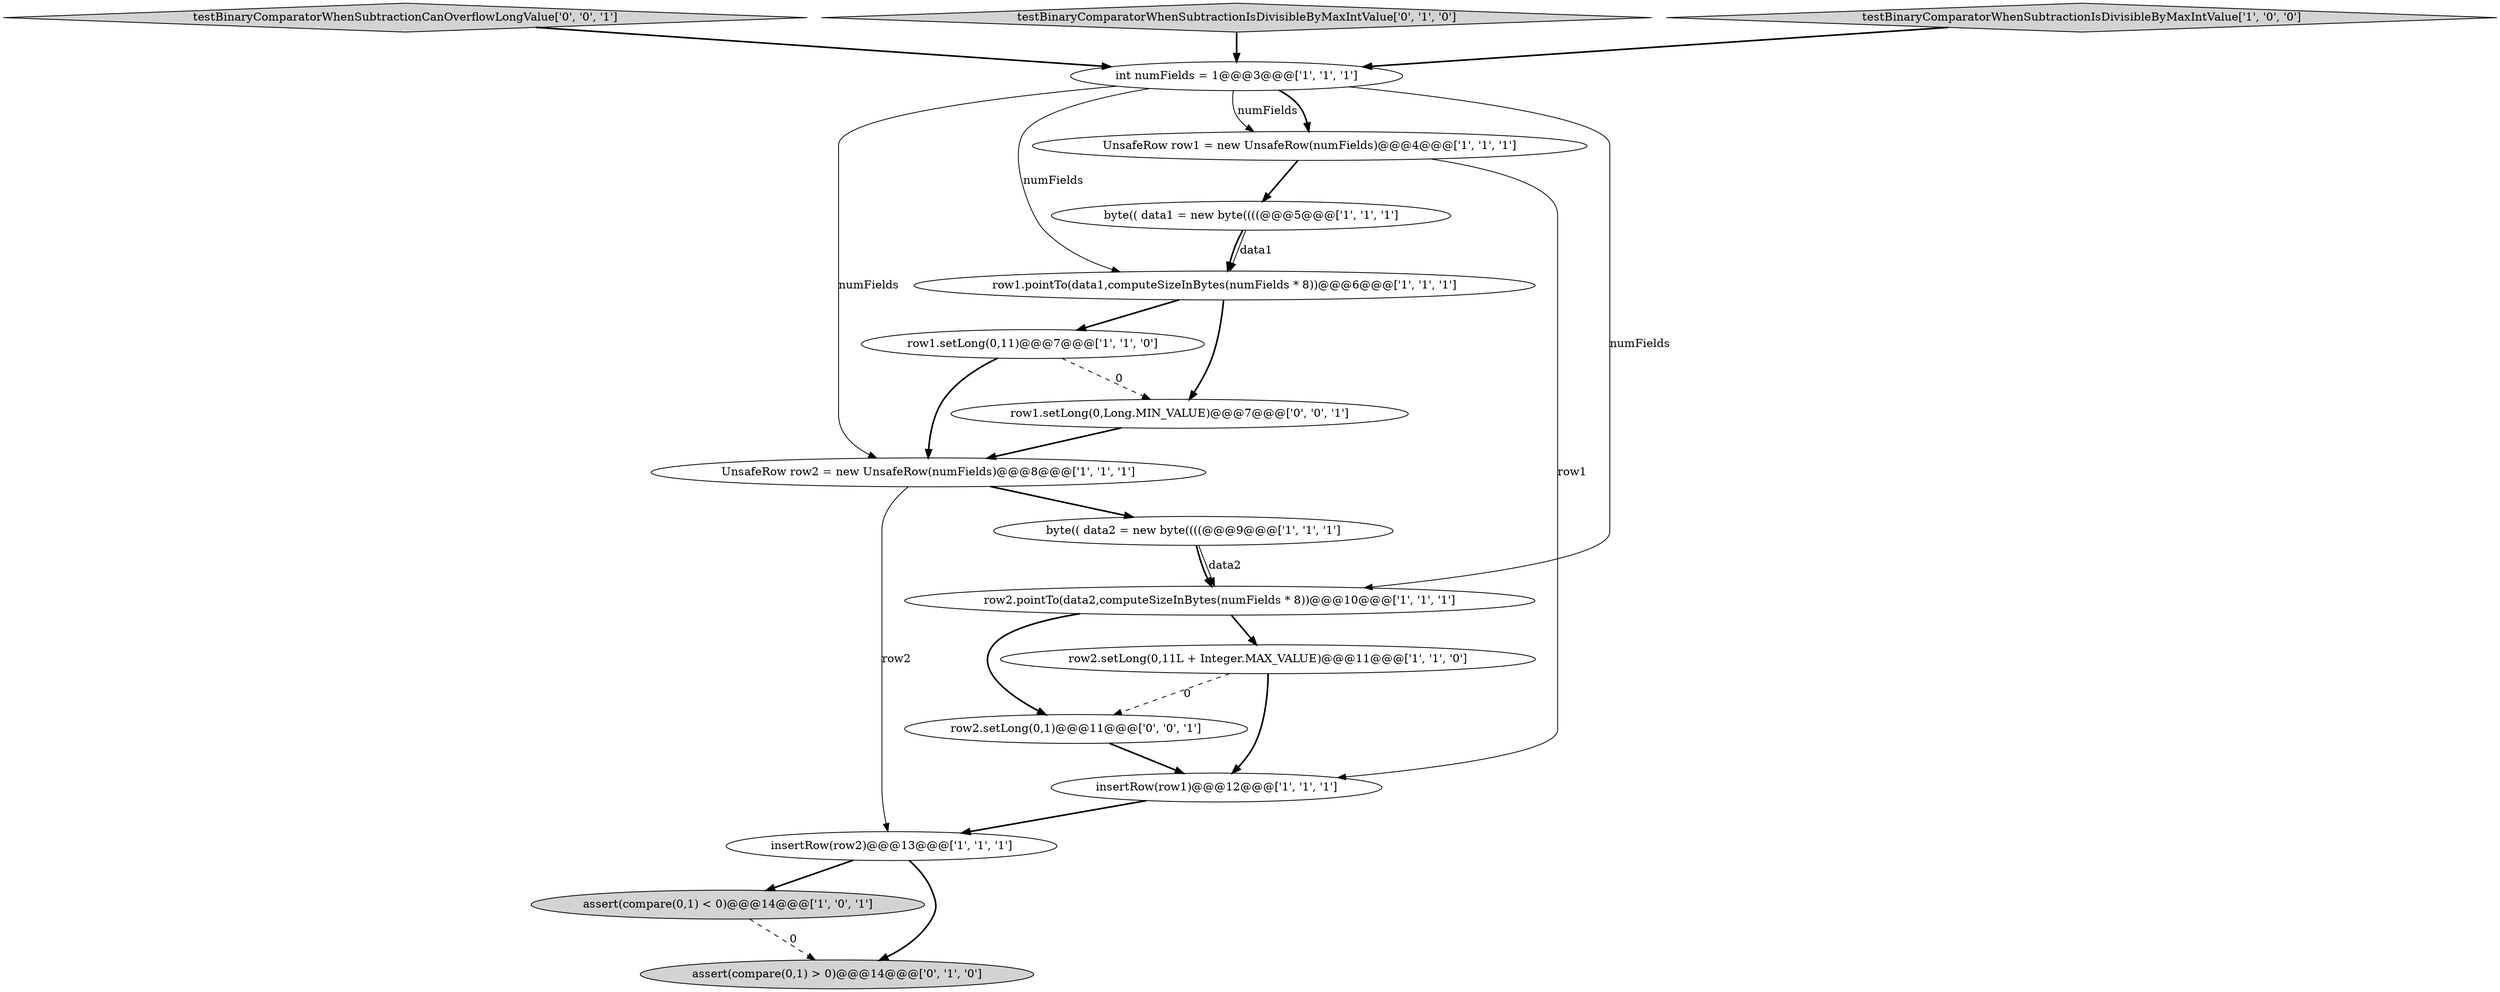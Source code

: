 digraph {
17 [style = filled, label = "testBinaryComparatorWhenSubtractionCanOverflowLongValue['0', '0', '1']", fillcolor = lightgray, shape = diamond image = "AAA0AAABBB3BBB"];
6 [style = filled, label = "row2.pointTo(data2,computeSizeInBytes(numFields * 8))@@@10@@@['1', '1', '1']", fillcolor = white, shape = ellipse image = "AAA0AAABBB1BBB"];
16 [style = filled, label = "row1.setLong(0,Long.MIN_VALUE)@@@7@@@['0', '0', '1']", fillcolor = white, shape = ellipse image = "AAA0AAABBB3BBB"];
14 [style = filled, label = "testBinaryComparatorWhenSubtractionIsDivisibleByMaxIntValue['0', '1', '0']", fillcolor = lightgray, shape = diamond image = "AAA0AAABBB2BBB"];
7 [style = filled, label = "byte(( data1 = new byte((((@@@5@@@['1', '1', '1']", fillcolor = white, shape = ellipse image = "AAA0AAABBB1BBB"];
11 [style = filled, label = "row1.setLong(0,11)@@@7@@@['1', '1', '0']", fillcolor = white, shape = ellipse image = "AAA0AAABBB1BBB"];
0 [style = filled, label = "int numFields = 1@@@3@@@['1', '1', '1']", fillcolor = white, shape = ellipse image = "AAA0AAABBB1BBB"];
2 [style = filled, label = "testBinaryComparatorWhenSubtractionIsDivisibleByMaxIntValue['1', '0', '0']", fillcolor = lightgray, shape = diamond image = "AAA0AAABBB1BBB"];
15 [style = filled, label = "row2.setLong(0,1)@@@11@@@['0', '0', '1']", fillcolor = white, shape = ellipse image = "AAA0AAABBB3BBB"];
9 [style = filled, label = "UnsafeRow row2 = new UnsafeRow(numFields)@@@8@@@['1', '1', '1']", fillcolor = white, shape = ellipse image = "AAA0AAABBB1BBB"];
1 [style = filled, label = "row2.setLong(0,11L + Integer.MAX_VALUE)@@@11@@@['1', '1', '0']", fillcolor = white, shape = ellipse image = "AAA0AAABBB1BBB"];
10 [style = filled, label = "insertRow(row1)@@@12@@@['1', '1', '1']", fillcolor = white, shape = ellipse image = "AAA0AAABBB1BBB"];
4 [style = filled, label = "assert(compare(0,1) < 0)@@@14@@@['1', '0', '1']", fillcolor = lightgray, shape = ellipse image = "AAA0AAABBB1BBB"];
3 [style = filled, label = "insertRow(row2)@@@13@@@['1', '1', '1']", fillcolor = white, shape = ellipse image = "AAA0AAABBB1BBB"];
8 [style = filled, label = "row1.pointTo(data1,computeSizeInBytes(numFields * 8))@@@6@@@['1', '1', '1']", fillcolor = white, shape = ellipse image = "AAA0AAABBB1BBB"];
5 [style = filled, label = "UnsafeRow row1 = new UnsafeRow(numFields)@@@4@@@['1', '1', '1']", fillcolor = white, shape = ellipse image = "AAA0AAABBB1BBB"];
12 [style = filled, label = "byte(( data2 = new byte((((@@@9@@@['1', '1', '1']", fillcolor = white, shape = ellipse image = "AAA0AAABBB1BBB"];
13 [style = filled, label = "assert(compare(0,1) > 0)@@@14@@@['0', '1', '0']", fillcolor = lightgray, shape = ellipse image = "AAA1AAABBB2BBB"];
8->16 [style = bold, label=""];
5->10 [style = solid, label="row1"];
7->8 [style = bold, label=""];
1->10 [style = bold, label=""];
6->15 [style = bold, label=""];
12->6 [style = solid, label="data2"];
11->9 [style = bold, label=""];
14->0 [style = bold, label=""];
3->13 [style = bold, label=""];
10->3 [style = bold, label=""];
0->8 [style = solid, label="numFields"];
0->5 [style = solid, label="numFields"];
0->6 [style = solid, label="numFields"];
8->11 [style = bold, label=""];
7->8 [style = solid, label="data1"];
11->16 [style = dashed, label="0"];
1->15 [style = dashed, label="0"];
4->13 [style = dashed, label="0"];
2->0 [style = bold, label=""];
0->5 [style = bold, label=""];
9->3 [style = solid, label="row2"];
17->0 [style = bold, label=""];
6->1 [style = bold, label=""];
15->10 [style = bold, label=""];
3->4 [style = bold, label=""];
5->7 [style = bold, label=""];
12->6 [style = bold, label=""];
9->12 [style = bold, label=""];
16->9 [style = bold, label=""];
0->9 [style = solid, label="numFields"];
}
